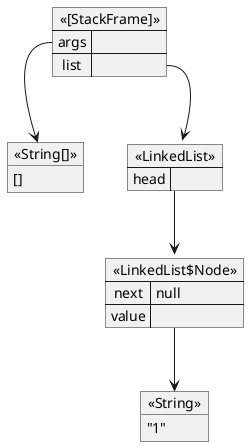 @startuml
map "<<[StackFrame]>>" as _0f07b6f2a31cbd2e26428c51e8660b0dffe6e352 {
  args =>
  list =>
}
object "<<String[]>>" as _bdb37fd1fa1b13d2c62e42aa9a27afaa093a1889 {
  []
}
map "<<LinkedList>>" as _d239d2a0e8a5c6c1ed6c20afee1d1e687460f071 {
  head =>
}
map "<<LinkedList$Node>>" as _ad3219f72f530fee02ecfd70342d9147b9821821 {
  next => null
  value =>
}
object "<<String>>" as _5b2a34feae5ba09ec6c977e9d818a519af685204 {
  "1"
}
_0f07b6f2a31cbd2e26428c51e8660b0dffe6e352::args ==> _bdb37fd1fa1b13d2c62e42aa9a27afaa093a1889
_0f07b6f2a31cbd2e26428c51e8660b0dffe6e352::list ==> _d239d2a0e8a5c6c1ed6c20afee1d1e687460f071
_d239d2a0e8a5c6c1ed6c20afee1d1e687460f071::head ==> _ad3219f72f530fee02ecfd70342d9147b9821821
_ad3219f72f530fee02ecfd70342d9147b9821821::value ==> _5b2a34feae5ba09ec6c977e9d818a519af685204
@enduml
